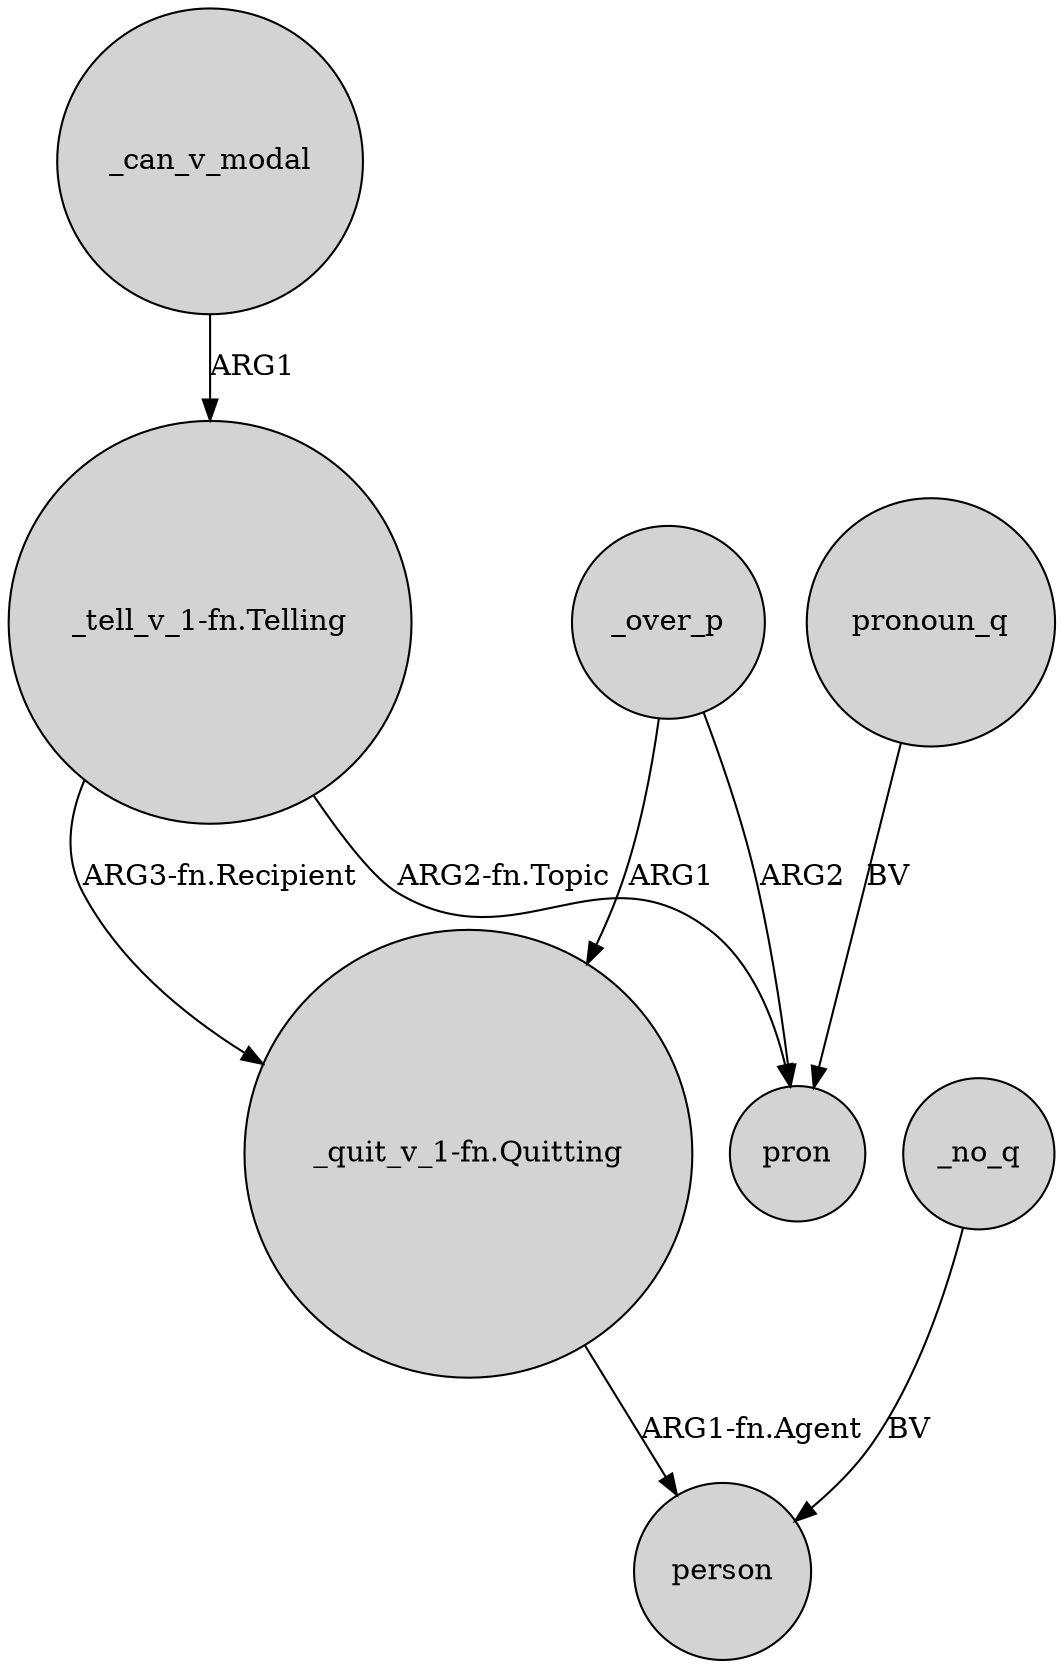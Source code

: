 digraph {
	node [shape=circle style=filled]
	"_tell_v_1-fn.Telling" -> pron [label="ARG2-fn.Topic"]
	_can_v_modal -> "_tell_v_1-fn.Telling" [label=ARG1]
	_over_p -> "_quit_v_1-fn.Quitting" [label=ARG1]
	_over_p -> pron [label=ARG2]
	"_quit_v_1-fn.Quitting" -> person [label="ARG1-fn.Agent"]
	"_tell_v_1-fn.Telling" -> "_quit_v_1-fn.Quitting" [label="ARG3-fn.Recipient"]
	_no_q -> person [label=BV]
	pronoun_q -> pron [label=BV]
}
